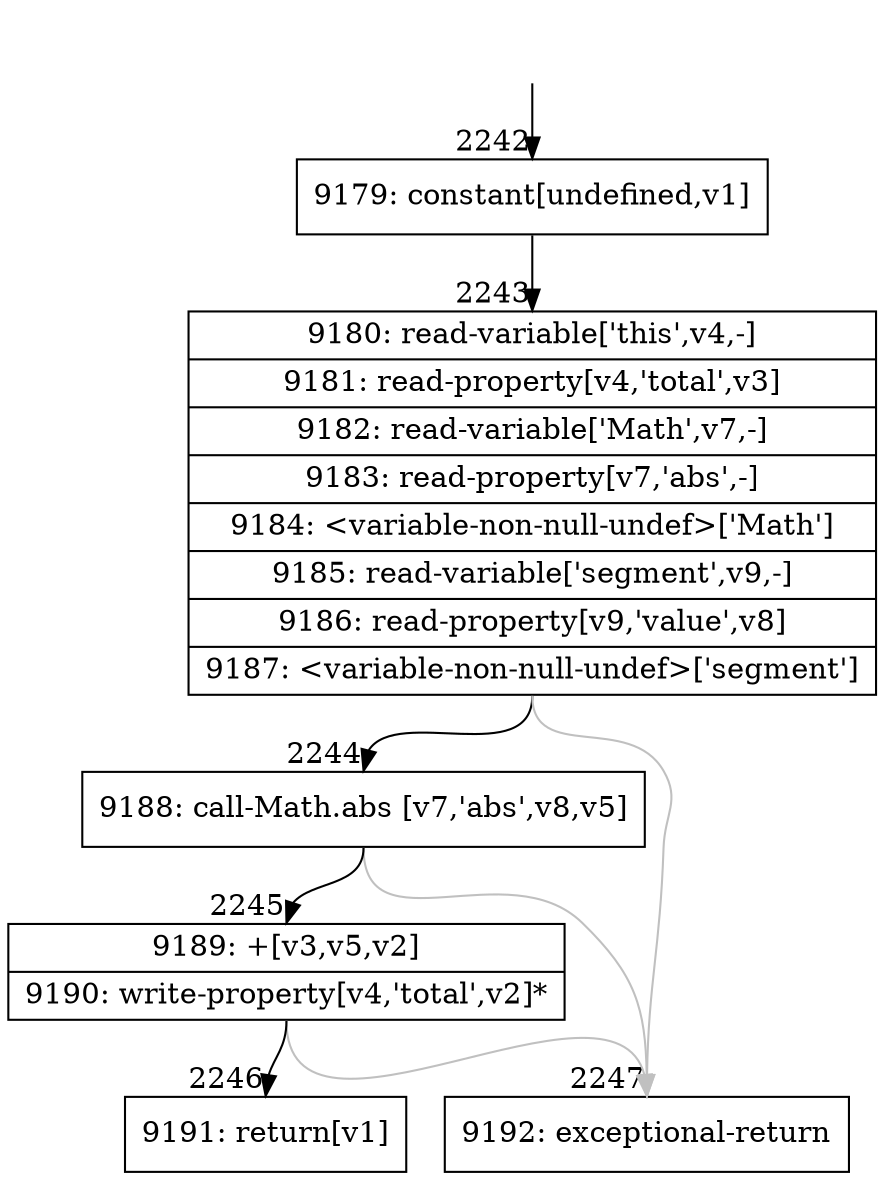 digraph {
rankdir="TD"
BB_entry207[shape=none,label=""];
BB_entry207 -> BB2242 [tailport=s, headport=n, headlabel="    2242"]
BB2242 [shape=record label="{9179: constant[undefined,v1]}" ] 
BB2242 -> BB2243 [tailport=s, headport=n, headlabel="      2243"]
BB2243 [shape=record label="{9180: read-variable['this',v4,-]|9181: read-property[v4,'total',v3]|9182: read-variable['Math',v7,-]|9183: read-property[v7,'abs',-]|9184: \<variable-non-null-undef\>['Math']|9185: read-variable['segment',v9,-]|9186: read-property[v9,'value',v8]|9187: \<variable-non-null-undef\>['segment']}" ] 
BB2243 -> BB2244 [tailport=s, headport=n, headlabel="      2244"]
BB2243 -> BB2247 [tailport=s, headport=n, color=gray, headlabel="      2247"]
BB2244 [shape=record label="{9188: call-Math.abs [v7,'abs',v8,v5]}" ] 
BB2244 -> BB2245 [tailport=s, headport=n, headlabel="      2245"]
BB2244 -> BB2247 [tailport=s, headport=n, color=gray]
BB2245 [shape=record label="{9189: +[v3,v5,v2]|9190: write-property[v4,'total',v2]*}" ] 
BB2245 -> BB2246 [tailport=s, headport=n, headlabel="      2246"]
BB2245 -> BB2247 [tailport=s, headport=n, color=gray]
BB2246 [shape=record label="{9191: return[v1]}" ] 
BB2247 [shape=record label="{9192: exceptional-return}" ] 
//#$~ 2442
}
